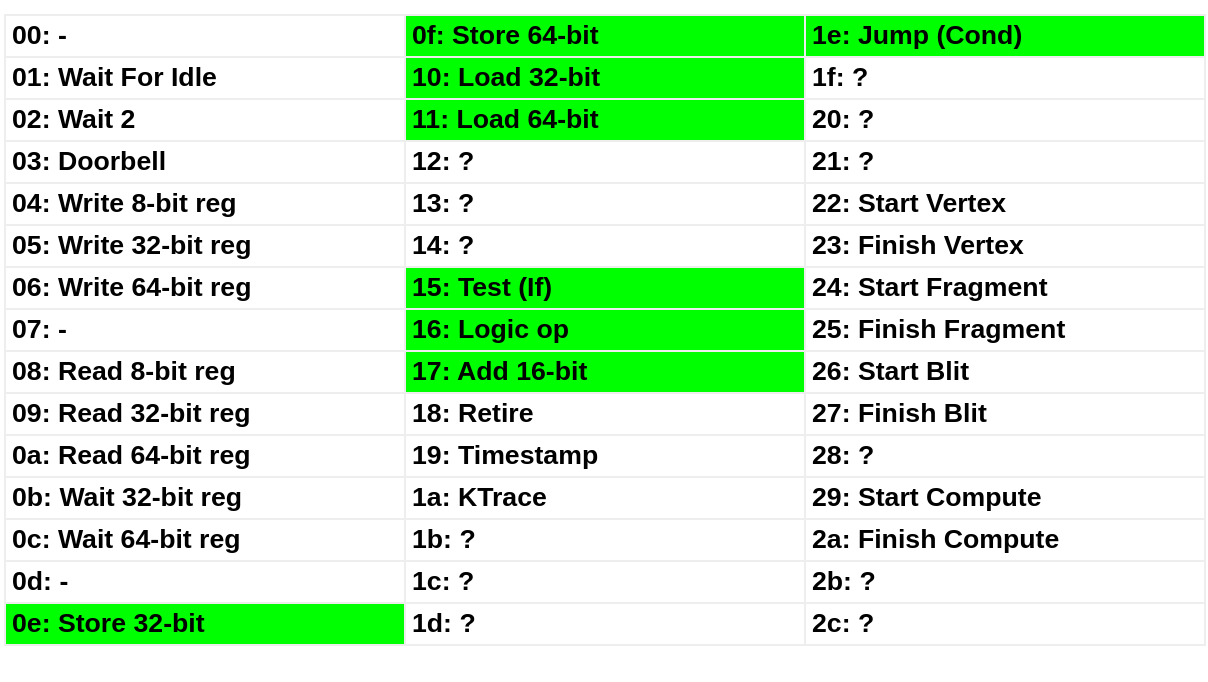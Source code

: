 <mxfile>
    <diagram id="58SO3tEJWvLtK6XkHxIX" name="Page-1">
        <mxGraphModel dx="1315" dy="1118" grid="1" gridSize="10" guides="1" tooltips="1" connect="1" arrows="1" fold="1" page="1" pageScale="1" pageWidth="850" pageHeight="1100" math="0" shadow="0">
            <root>
                <mxCell id="0"/>
                <mxCell id="1" parent="0"/>
                <mxCell id="498" value="&lt;meta charset=&quot;utf-8&quot;&gt;&lt;table style=&quot;table-layout:fixed;font-size:10pt;font-family:Arial;width:0px;border-collapse:collapse;border:none&quot; border=&quot;1&quot; dir=&quot;ltr&quot; cellpadding=&quot;0&quot; cellspacing=&quot;0&quot; xmlns=&quot;http://www.w3.org/1999/xhtml&quot;&gt;&lt;colgroup&gt;&lt;col width=&quot;200&quot;&gt;&lt;col width=&quot;200&quot;&gt;&lt;col width=&quot;200&quot;&gt;&lt;/colgroup&gt;&lt;tbody&gt;&lt;tr style=&quot;height:21px;&quot;&gt;&lt;td data-sheets-value=&quot;{&amp;quot;1&amp;quot;:2,&amp;quot;2&amp;quot;:&amp;quot;00: -&amp;quot;}&quot; style=&quot;overflow:hidden;padding:2px 3px 2px 3px;vertical-align:bottom;background-color:#ffffff;font-weight:bold;&quot;&gt;00: -&lt;/td&gt;&lt;td data-sheets-value=&quot;{&amp;quot;1&amp;quot;:2,&amp;quot;2&amp;quot;:&amp;quot;0f: Store 64-bit&amp;quot;}&quot; style=&quot;overflow:hidden;padding:2px 3px 2px 3px;vertical-align:bottom;background-color:#00ff00;font-weight:bold;&quot;&gt;0f: Store 64-bit&lt;/td&gt;&lt;td data-sheets-value=&quot;{&amp;quot;1&amp;quot;:2,&amp;quot;2&amp;quot;:&amp;quot;1e: Jump (Cond)&amp;quot;}&quot; style=&quot;overflow:hidden;padding:2px 3px 2px 3px;vertical-align:bottom;background-color:#00ff00;font-weight:bold;&quot;&gt;1e: Jump (Cond)&lt;/td&gt;&lt;/tr&gt;&lt;tr style=&quot;height:21px;&quot;&gt;&lt;td data-sheets-value=&quot;{&amp;quot;1&amp;quot;:2,&amp;quot;2&amp;quot;:&amp;quot;01: Wait For Idle&amp;quot;}&quot; style=&quot;overflow:hidden;padding:2px 3px 2px 3px;vertical-align:bottom;background-color:#ffffff;font-weight:bold;&quot;&gt;01: Wait For Idle&lt;/td&gt;&lt;td data-sheets-value=&quot;{&amp;quot;1&amp;quot;:2,&amp;quot;2&amp;quot;:&amp;quot;10: Load 32-bit&amp;quot;}&quot; style=&quot;overflow:hidden;padding:2px 3px 2px 3px;vertical-align:bottom;background-color:#00ff00;font-weight:bold;&quot;&gt;10: Load 32-bit&lt;/td&gt;&lt;td data-sheets-value=&quot;{&amp;quot;1&amp;quot;:2,&amp;quot;2&amp;quot;:&amp;quot;1f: ?&amp;quot;}&quot; style=&quot;overflow:hidden;padding:2px 3px 2px 3px;vertical-align:bottom;background-color:#ffffff;font-weight:bold;&quot;&gt;1f: ?&lt;/td&gt;&lt;/tr&gt;&lt;tr style=&quot;height:21px;&quot;&gt;&lt;td data-sheets-value=&quot;{&amp;quot;1&amp;quot;:2,&amp;quot;2&amp;quot;:&amp;quot;02: Wait 2&amp;quot;}&quot; style=&quot;overflow:hidden;padding:2px 3px 2px 3px;vertical-align:bottom;background-color:#ffffff;font-weight:bold;&quot;&gt;02: Wait 2&lt;/td&gt;&lt;td data-sheets-value=&quot;{&amp;quot;1&amp;quot;:2,&amp;quot;2&amp;quot;:&amp;quot;11: Load 64-bit&amp;quot;}&quot; style=&quot;overflow:hidden;padding:2px 3px 2px 3px;vertical-align:bottom;background-color:#00ff00;font-weight:bold;&quot;&gt;11: Load 64-bit&lt;/td&gt;&lt;td data-sheets-value=&quot;{&amp;quot;1&amp;quot;:2,&amp;quot;2&amp;quot;:&amp;quot;20: ?&amp;quot;}&quot; style=&quot;overflow:hidden;padding:2px 3px 2px 3px;vertical-align:bottom;background-color:#ffffff;font-weight:bold;&quot;&gt;20: ?&lt;/td&gt;&lt;/tr&gt;&lt;tr style=&quot;height:21px;&quot;&gt;&lt;td data-sheets-value=&quot;{&amp;quot;1&amp;quot;:2,&amp;quot;2&amp;quot;:&amp;quot;03: Doorbell&amp;quot;}&quot; style=&quot;overflow:hidden;padding:2px 3px 2px 3px;vertical-align:bottom;background-color:#ffffff;font-weight:bold;&quot;&gt;03: Doorbell&lt;/td&gt;&lt;td data-sheets-value=&quot;{&amp;quot;1&amp;quot;:2,&amp;quot;2&amp;quot;:&amp;quot;12: ?&amp;quot;}&quot; style=&quot;overflow:hidden;padding:2px 3px 2px 3px;vertical-align:bottom;background-color:#ffffff;font-weight:bold;&quot;&gt;12: ?&lt;/td&gt;&lt;td data-sheets-value=&quot;{&amp;quot;1&amp;quot;:2,&amp;quot;2&amp;quot;:&amp;quot;21: ?&amp;quot;}&quot; style=&quot;overflow:hidden;padding:2px 3px 2px 3px;vertical-align:bottom;background-color:#ffffff;font-weight:bold;&quot;&gt;21: ?&lt;/td&gt;&lt;/tr&gt;&lt;tr style=&quot;height:21px;&quot;&gt;&lt;td data-sheets-value=&quot;{&amp;quot;1&amp;quot;:2,&amp;quot;2&amp;quot;:&amp;quot;04: Write 8-bit reg&amp;quot;}&quot; style=&quot;overflow:hidden;padding:2px 3px 2px 3px;vertical-align:bottom;background-color:#ffffff;font-weight:bold;&quot;&gt;04: Write 8-bit reg&lt;/td&gt;&lt;td data-sheets-value=&quot;{&amp;quot;1&amp;quot;:2,&amp;quot;2&amp;quot;:&amp;quot;13: ?&amp;quot;}&quot; style=&quot;overflow:hidden;padding:2px 3px 2px 3px;vertical-align:bottom;background-color:#ffffff;font-weight:bold;&quot;&gt;13: ?&lt;/td&gt;&lt;td data-sheets-value=&quot;{&amp;quot;1&amp;quot;:2,&amp;quot;2&amp;quot;:&amp;quot;22: Start Vertex&amp;quot;}&quot; style=&quot;overflow:hidden;padding:2px 3px 2px 3px;vertical-align:bottom;background-color:#ffffff;font-weight:bold;&quot;&gt;22: Start Vertex&lt;/td&gt;&lt;/tr&gt;&lt;tr style=&quot;height:21px;&quot;&gt;&lt;td data-sheets-value=&quot;{&amp;quot;1&amp;quot;:2,&amp;quot;2&amp;quot;:&amp;quot;05: Write 32-bit reg&amp;quot;}&quot; style=&quot;overflow:hidden;padding:2px 3px 2px 3px;vertical-align:bottom;background-color:#ffffff;font-weight:bold;&quot;&gt;05: Write 32-bit reg&lt;/td&gt;&lt;td data-sheets-value=&quot;{&amp;quot;1&amp;quot;:2,&amp;quot;2&amp;quot;:&amp;quot;14: ?&amp;quot;}&quot; style=&quot;overflow:hidden;padding:2px 3px 2px 3px;vertical-align:bottom;background-color:#ffffff;font-weight:bold;&quot;&gt;14: ?&lt;/td&gt;&lt;td data-sheets-value=&quot;{&amp;quot;1&amp;quot;:2,&amp;quot;2&amp;quot;:&amp;quot;23: Finish Vertex&amp;quot;}&quot; style=&quot;overflow:hidden;padding:2px 3px 2px 3px;vertical-align:bottom;background-color:#ffffff;font-weight:bold;&quot;&gt;23: Finish Vertex&lt;/td&gt;&lt;/tr&gt;&lt;tr style=&quot;height:21px;&quot;&gt;&lt;td data-sheets-value=&quot;{&amp;quot;1&amp;quot;:2,&amp;quot;2&amp;quot;:&amp;quot;06: Write 64-bit reg&amp;quot;}&quot; style=&quot;overflow:hidden;padding:2px 3px 2px 3px;vertical-align:bottom;background-color:#ffffff;font-weight:bold;&quot;&gt;06: Write 64-bit reg&lt;/td&gt;&lt;td data-sheets-value=&quot;{&amp;quot;1&amp;quot;:2,&amp;quot;2&amp;quot;:&amp;quot;15: Test (If)&amp;quot;}&quot; style=&quot;overflow:hidden;padding:2px 3px 2px 3px;vertical-align:bottom;background-color:#00ff00;font-weight:bold;&quot;&gt;15: Test (If)&lt;/td&gt;&lt;td data-sheets-value=&quot;{&amp;quot;1&amp;quot;:2,&amp;quot;2&amp;quot;:&amp;quot;24: Start Fragment&amp;quot;}&quot; style=&quot;overflow:hidden;padding:2px 3px 2px 3px;vertical-align:bottom;background-color:#ffffff;font-weight:bold;&quot;&gt;24: Start Fragment&lt;/td&gt;&lt;/tr&gt;&lt;tr style=&quot;height:21px;&quot;&gt;&lt;td data-sheets-value=&quot;{&amp;quot;1&amp;quot;:2,&amp;quot;2&amp;quot;:&amp;quot;07: -&amp;quot;}&quot; style=&quot;overflow:hidden;padding:2px 3px 2px 3px;vertical-align:bottom;background-color:#ffffff;font-weight:bold;&quot;&gt;07: -&lt;/td&gt;&lt;td data-sheets-value=&quot;{&amp;quot;1&amp;quot;:2,&amp;quot;2&amp;quot;:&amp;quot;16: Logic op&amp;quot;}&quot; style=&quot;overflow:hidden;padding:2px 3px 2px 3px;vertical-align:bottom;background-color:#00ff00;font-weight:bold;&quot;&gt;16: Logic op&lt;/td&gt;&lt;td data-sheets-value=&quot;{&amp;quot;1&amp;quot;:2,&amp;quot;2&amp;quot;:&amp;quot;25: Finish Fragment&amp;quot;}&quot; style=&quot;overflow:hidden;padding:2px 3px 2px 3px;vertical-align:bottom;background-color:#ffffff;font-weight:bold;&quot;&gt;25: Finish Fragment&lt;/td&gt;&lt;/tr&gt;&lt;tr style=&quot;height:21px;&quot;&gt;&lt;td data-sheets-value=&quot;{&amp;quot;1&amp;quot;:2,&amp;quot;2&amp;quot;:&amp;quot;08: Read 8-bit reg&amp;quot;}&quot; style=&quot;overflow:hidden;padding:2px 3px 2px 3px;vertical-align:bottom;background-color:#ffffff;font-weight:bold;&quot;&gt;08: Read 8-bit reg&lt;/td&gt;&lt;td data-sheets-value=&quot;{&amp;quot;1&amp;quot;:2,&amp;quot;2&amp;quot;:&amp;quot;17: Add 16-bit&amp;quot;}&quot; style=&quot;overflow:hidden;padding:2px 3px 2px 3px;vertical-align:bottom;background-color:#00ff00;font-weight:bold;&quot;&gt;17: Add 16-bit&lt;/td&gt;&lt;td data-sheets-value=&quot;{&amp;quot;1&amp;quot;:2,&amp;quot;2&amp;quot;:&amp;quot;26: Start Blit&amp;quot;}&quot; style=&quot;overflow:hidden;padding:2px 3px 2px 3px;vertical-align:bottom;background-color:#ffffff;font-weight:bold;&quot;&gt;26: Start Blit&lt;/td&gt;&lt;/tr&gt;&lt;tr style=&quot;height:21px;&quot;&gt;&lt;td data-sheets-value=&quot;{&amp;quot;1&amp;quot;:2,&amp;quot;2&amp;quot;:&amp;quot;09: Read 32-bit reg&amp;quot;}&quot; style=&quot;overflow:hidden;padding:2px 3px 2px 3px;vertical-align:bottom;background-color:#ffffff;font-weight:bold;&quot;&gt;09: Read 32-bit reg&lt;/td&gt;&lt;td data-sheets-value=&quot;{&amp;quot;1&amp;quot;:2,&amp;quot;2&amp;quot;:&amp;quot;18: Retire&amp;quot;}&quot; style=&quot;overflow:hidden;padding:2px 3px 2px 3px;vertical-align:bottom;background-color:#ffffff;font-weight:bold;&quot;&gt;18: Retire&lt;/td&gt;&lt;td data-sheets-value=&quot;{&amp;quot;1&amp;quot;:2,&amp;quot;2&amp;quot;:&amp;quot;27: Finish Blit&amp;quot;}&quot; style=&quot;overflow:hidden;padding:2px 3px 2px 3px;vertical-align:bottom;background-color:#ffffff;font-weight:bold;&quot;&gt;27: Finish Blit&lt;/td&gt;&lt;/tr&gt;&lt;tr style=&quot;height:21px;&quot;&gt;&lt;td data-sheets-value=&quot;{&amp;quot;1&amp;quot;:2,&amp;quot;2&amp;quot;:&amp;quot;0a: Read 64-bit reg&amp;quot;}&quot; style=&quot;overflow:hidden;padding:2px 3px 2px 3px;vertical-align:bottom;background-color:#ffffff;font-weight:bold;&quot;&gt;0a: Read 64-bit reg&lt;/td&gt;&lt;td data-sheets-value=&quot;{&amp;quot;1&amp;quot;:2,&amp;quot;2&amp;quot;:&amp;quot;19: Timestamp&amp;quot;}&quot; style=&quot;overflow:hidden;padding:2px 3px 2px 3px;vertical-align:bottom;background-color:#ffffff;font-weight:bold;&quot;&gt;19: Timestamp&lt;/td&gt;&lt;td data-sheets-value=&quot;{&amp;quot;1&amp;quot;:2,&amp;quot;2&amp;quot;:&amp;quot;28: ?&amp;quot;}&quot; style=&quot;overflow:hidden;padding:2px 3px 2px 3px;vertical-align:bottom;background-color:#ffffff;font-weight:bold;&quot;&gt;28: ?&lt;/td&gt;&lt;/tr&gt;&lt;tr style=&quot;height:21px;&quot;&gt;&lt;td data-sheets-value=&quot;{&amp;quot;1&amp;quot;:2,&amp;quot;2&amp;quot;:&amp;quot;0b: Wait 32-bit reg&amp;quot;}&quot; style=&quot;overflow:hidden;padding:2px 3px 2px 3px;vertical-align:bottom;background-color:#ffffff;font-weight:bold;&quot;&gt;0b: Wait 32-bit reg&lt;/td&gt;&lt;td data-sheets-value=&quot;{&amp;quot;1&amp;quot;:2,&amp;quot;2&amp;quot;:&amp;quot;1a: KTrace&amp;quot;}&quot; style=&quot;overflow:hidden;padding:2px 3px 2px 3px;vertical-align:bottom;background-color:#ffffff;font-weight:bold;&quot;&gt;1a: KTrace&lt;/td&gt;&lt;td data-sheets-value=&quot;{&amp;quot;1&amp;quot;:2,&amp;quot;2&amp;quot;:&amp;quot;29: Start Compute&amp;quot;}&quot; style=&quot;overflow:hidden;padding:2px 3px 2px 3px;vertical-align:bottom;background-color:#ffffff;font-weight:bold;&quot;&gt;29: Start Compute&lt;/td&gt;&lt;/tr&gt;&lt;tr style=&quot;height:21px;&quot;&gt;&lt;td data-sheets-value=&quot;{&amp;quot;1&amp;quot;:2,&amp;quot;2&amp;quot;:&amp;quot;0c: Wait 64-bit reg&amp;quot;}&quot; style=&quot;overflow:hidden;padding:2px 3px 2px 3px;vertical-align:bottom;background-color:#ffffff;font-weight:bold;&quot;&gt;0c: Wait 64-bit reg&lt;/td&gt;&lt;td data-sheets-value=&quot;{&amp;quot;1&amp;quot;:2,&amp;quot;2&amp;quot;:&amp;quot;1b: ?&amp;quot;}&quot; style=&quot;overflow:hidden;padding:2px 3px 2px 3px;vertical-align:bottom;background-color:#ffffff;font-weight:bold;&quot;&gt;1b: ?&lt;/td&gt;&lt;td data-sheets-value=&quot;{&amp;quot;1&amp;quot;:2,&amp;quot;2&amp;quot;:&amp;quot;2a: Finish Compute&amp;quot;}&quot; style=&quot;overflow:hidden;padding:2px 3px 2px 3px;vertical-align:bottom;background-color:#ffffff;font-weight:bold;&quot;&gt;2a: Finish Compute&lt;/td&gt;&lt;/tr&gt;&lt;tr style=&quot;height:21px;&quot;&gt;&lt;td data-sheets-value=&quot;{&amp;quot;1&amp;quot;:2,&amp;quot;2&amp;quot;:&amp;quot;0d: -&amp;quot;}&quot; style=&quot;overflow:hidden;padding:2px 3px 2px 3px;vertical-align:bottom;background-color:#ffffff;font-weight:bold;&quot;&gt;0d: -&lt;/td&gt;&lt;td data-sheets-value=&quot;{&amp;quot;1&amp;quot;:2,&amp;quot;2&amp;quot;:&amp;quot;1c: ?&amp;quot;}&quot; style=&quot;overflow:hidden;padding:2px 3px 2px 3px;vertical-align:bottom;background-color:#ffffff;font-weight:bold;&quot;&gt;1c: ?&lt;/td&gt;&lt;td data-sheets-value=&quot;{&amp;quot;1&amp;quot;:2,&amp;quot;2&amp;quot;:&amp;quot;2b: ?&amp;quot;}&quot; style=&quot;overflow:hidden;padding:2px 3px 2px 3px;vertical-align:bottom;background-color:#ffffff;font-weight:bold;&quot;&gt;2b: ?&lt;/td&gt;&lt;/tr&gt;&lt;tr style=&quot;height:21px;&quot;&gt;&lt;td data-sheets-value=&quot;{&amp;quot;1&amp;quot;:2,&amp;quot;2&amp;quot;:&amp;quot;0e: Store 32-bit&amp;quot;}&quot; style=&quot;overflow:hidden;padding:2px 3px 2px 3px;vertical-align:bottom;background-color:#00ff00;font-weight:bold;&quot;&gt;0e: Store 32-bit&lt;/td&gt;&lt;td data-sheets-value=&quot;{&amp;quot;1&amp;quot;:2,&amp;quot;2&amp;quot;:&amp;quot;1d: ?&amp;quot;}&quot; style=&quot;overflow:hidden;padding:2px 3px 2px 3px;vertical-align:bottom;background-color:#ffffff;font-weight:bold;&quot;&gt;1d: ?&lt;/td&gt;&lt;td data-sheets-value=&quot;{&amp;quot;1&amp;quot;:2,&amp;quot;2&amp;quot;:&amp;quot;2c: ?&amp;quot;}&quot; style=&quot;overflow:hidden;padding:2px 3px 2px 3px;vertical-align:bottom;background-color:#ffffff;font-weight:bold;&quot;&gt;2c: ?&lt;/td&gt;&lt;/tr&gt;&lt;/tbody&gt;&lt;/table&gt;" style="text;whiteSpace=wrap;html=1;" vertex="1" parent="1">
                    <mxGeometry x="100" y="360" width="560" height="340" as="geometry"/>
                </mxCell>
            </root>
        </mxGraphModel>
    </diagram>
</mxfile>